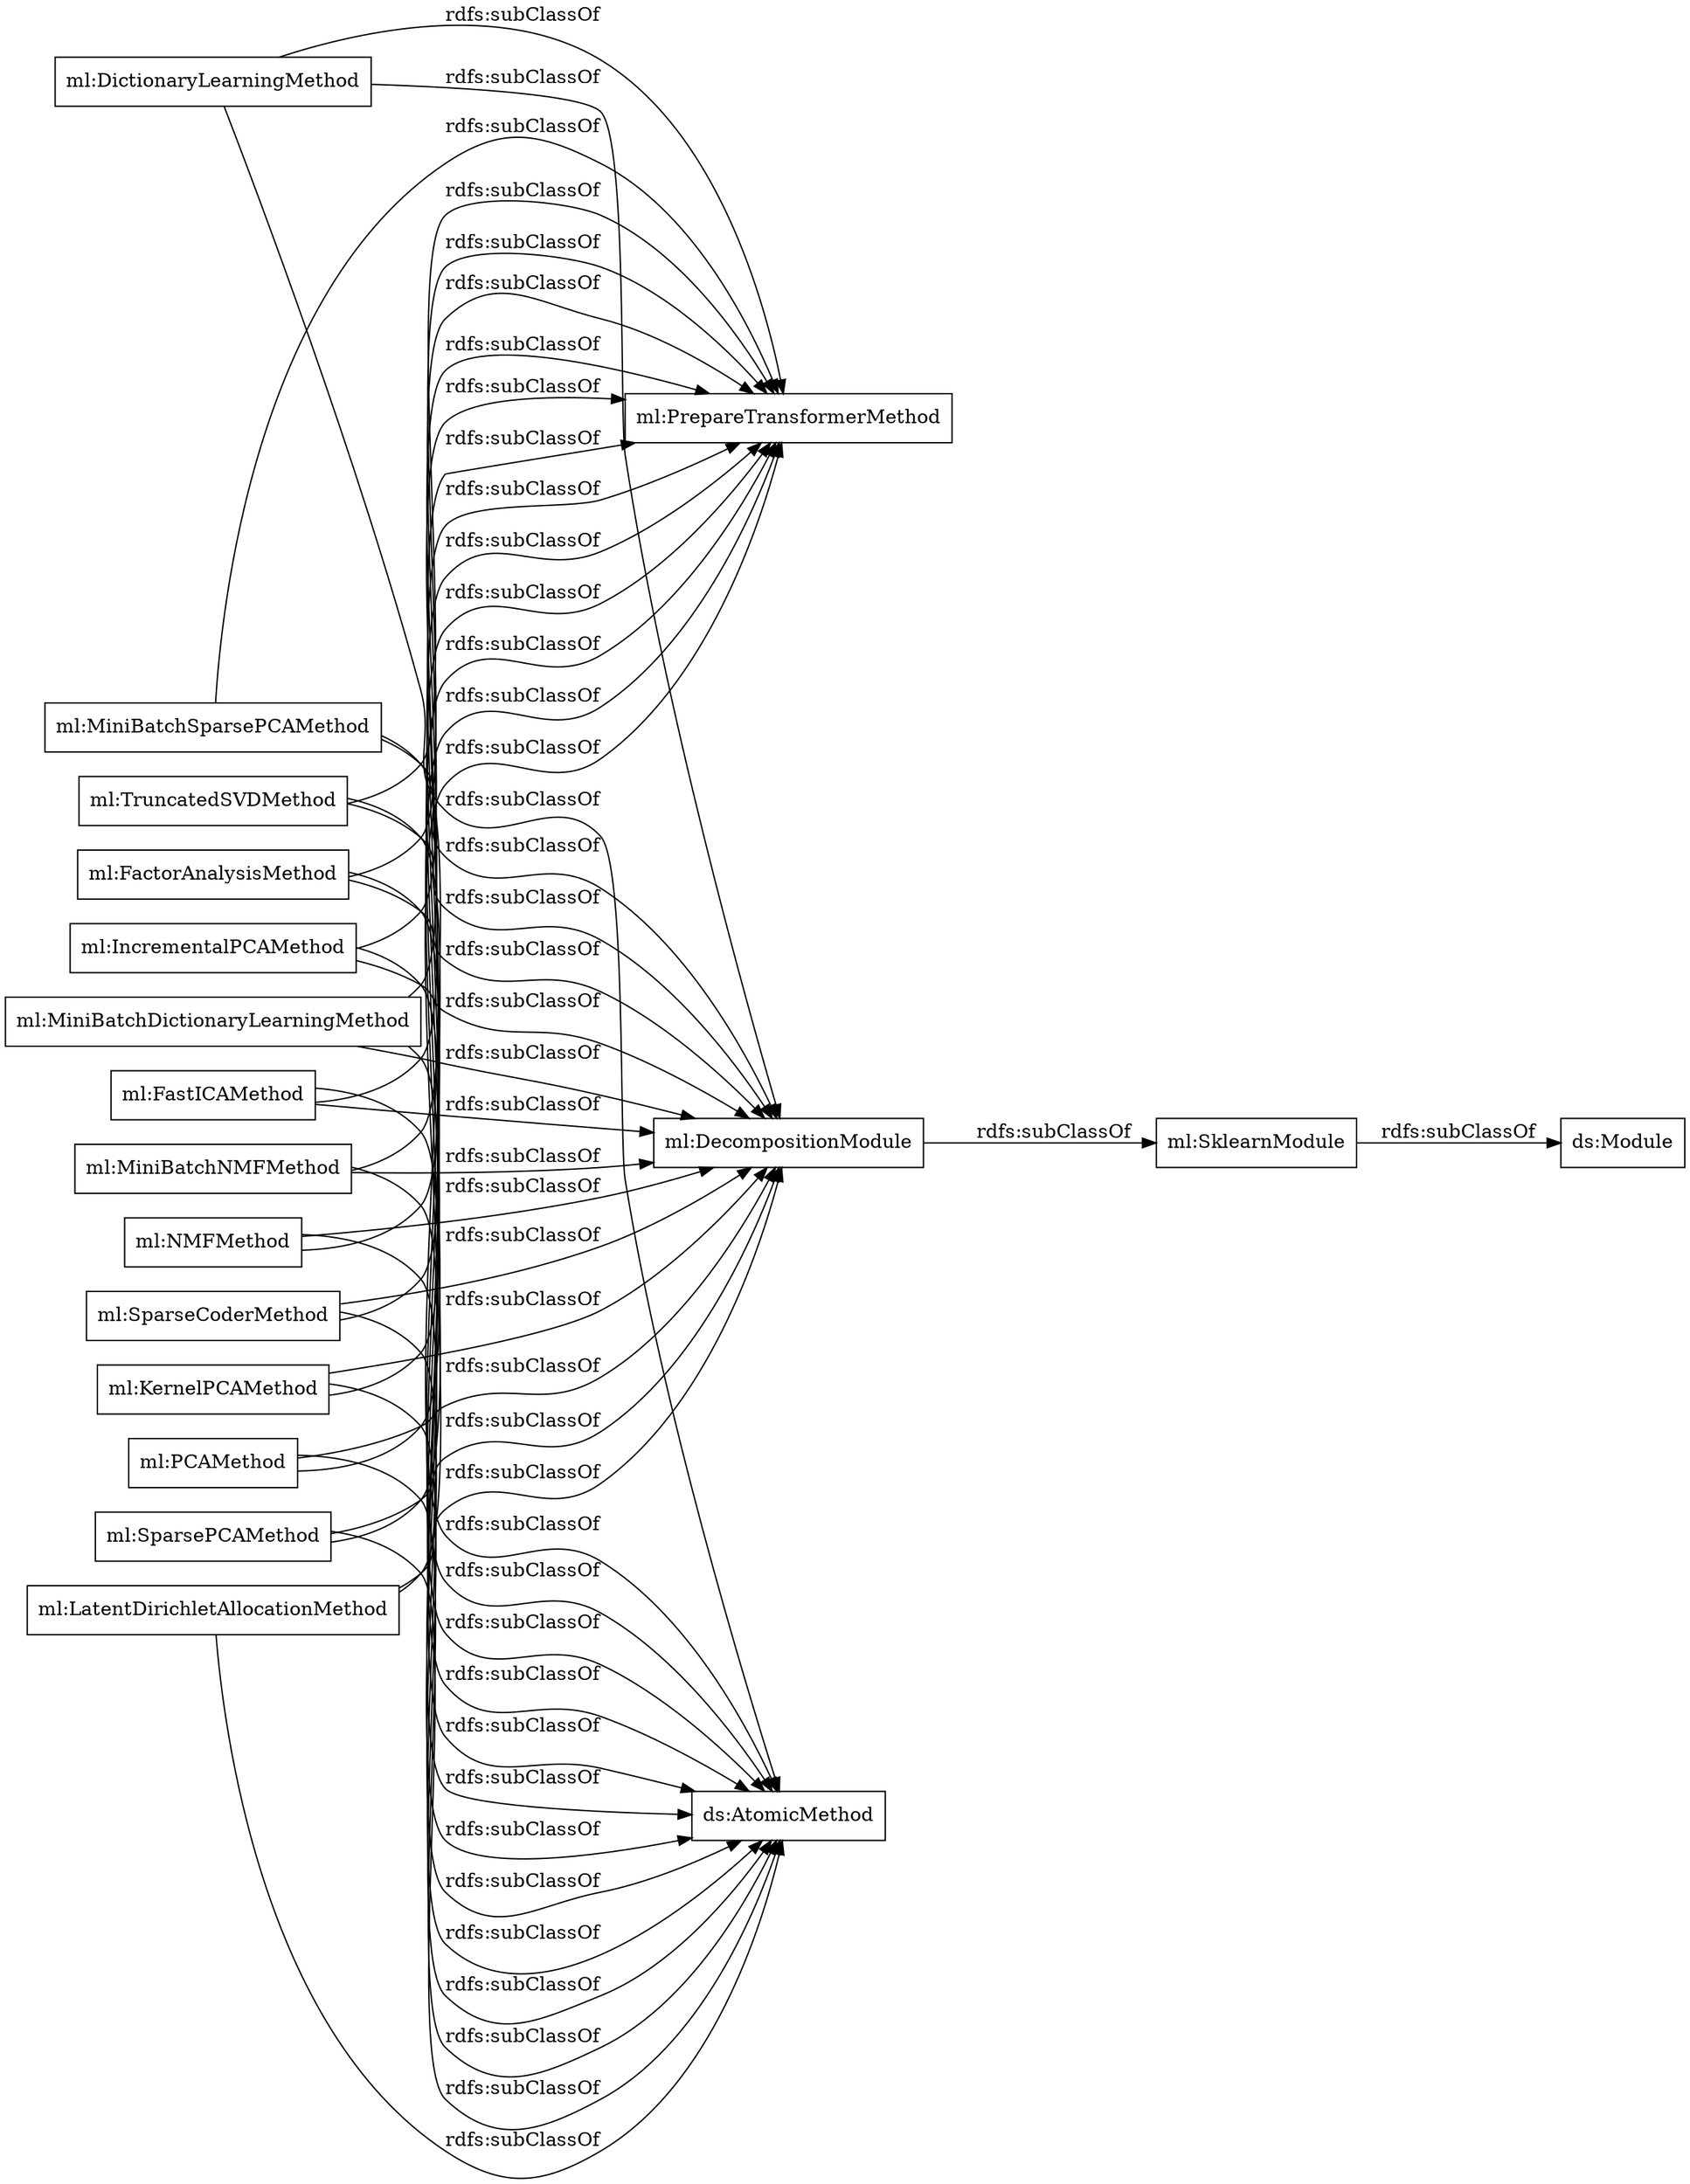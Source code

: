 digraph ar2dtool_diagram { 
rankdir=LR;
size="1000"
node [shape = rectangle, color="black"]; "ml:DictionaryLearningMethod" "ml:NMFMethod" "ml:MiniBatchDictionaryLearningMethod" "ml:MiniBatchNMFMethod" "ml:KernelPCAMethod" "ml:TruncatedSVDMethod" "ml:FastICAMethod" "ml:FactorAnalysisMethod" "ml:SklearnModule" "ml:DecompositionModule" "ml:MiniBatchSparsePCAMethod" "ml:PCAMethod" "ml:IncrementalPCAMethod" "ml:SparseCoderMethod" "ml:SparsePCAMethod" "ml:LatentDirichletAllocationMethod" ; /*classes style*/
	"ml:SklearnModule" -> "ds:Module" [ label = "rdfs:subClassOf" ];
	"ml:SparseCoderMethod" -> "ml:PrepareTransformerMethod" [ label = "rdfs:subClassOf" ];
	"ml:SparseCoderMethod" -> "ml:DecompositionModule" [ label = "rdfs:subClassOf" ];
	"ml:SparseCoderMethod" -> "ds:AtomicMethod" [ label = "rdfs:subClassOf" ];
	"ml:MiniBatchNMFMethod" -> "ml:PrepareTransformerMethod" [ label = "rdfs:subClassOf" ];
	"ml:MiniBatchNMFMethod" -> "ml:DecompositionModule" [ label = "rdfs:subClassOf" ];
	"ml:MiniBatchNMFMethod" -> "ds:AtomicMethod" [ label = "rdfs:subClassOf" ];
	"ml:IncrementalPCAMethod" -> "ml:PrepareTransformerMethod" [ label = "rdfs:subClassOf" ];
	"ml:IncrementalPCAMethod" -> "ml:DecompositionModule" [ label = "rdfs:subClassOf" ];
	"ml:IncrementalPCAMethod" -> "ds:AtomicMethod" [ label = "rdfs:subClassOf" ];
	"ml:FactorAnalysisMethod" -> "ml:PrepareTransformerMethod" [ label = "rdfs:subClassOf" ];
	"ml:FactorAnalysisMethod" -> "ml:DecompositionModule" [ label = "rdfs:subClassOf" ];
	"ml:FactorAnalysisMethod" -> "ds:AtomicMethod" [ label = "rdfs:subClassOf" ];
	"ml:NMFMethod" -> "ml:PrepareTransformerMethod" [ label = "rdfs:subClassOf" ];
	"ml:NMFMethod" -> "ml:DecompositionModule" [ label = "rdfs:subClassOf" ];
	"ml:NMFMethod" -> "ds:AtomicMethod" [ label = "rdfs:subClassOf" ];
	"ml:SparsePCAMethod" -> "ml:PrepareTransformerMethod" [ label = "rdfs:subClassOf" ];
	"ml:SparsePCAMethod" -> "ml:DecompositionModule" [ label = "rdfs:subClassOf" ];
	"ml:SparsePCAMethod" -> "ds:AtomicMethod" [ label = "rdfs:subClassOf" ];
	"ml:FastICAMethod" -> "ml:PrepareTransformerMethod" [ label = "rdfs:subClassOf" ];
	"ml:FastICAMethod" -> "ml:DecompositionModule" [ label = "rdfs:subClassOf" ];
	"ml:FastICAMethod" -> "ds:AtomicMethod" [ label = "rdfs:subClassOf" ];
	"ml:LatentDirichletAllocationMethod" -> "ml:PrepareTransformerMethod" [ label = "rdfs:subClassOf" ];
	"ml:LatentDirichletAllocationMethod" -> "ml:DecompositionModule" [ label = "rdfs:subClassOf" ];
	"ml:LatentDirichletAllocationMethod" -> "ds:AtomicMethod" [ label = "rdfs:subClassOf" ];
	"ml:TruncatedSVDMethod" -> "ml:PrepareTransformerMethod" [ label = "rdfs:subClassOf" ];
	"ml:TruncatedSVDMethod" -> "ml:DecompositionModule" [ label = "rdfs:subClassOf" ];
	"ml:TruncatedSVDMethod" -> "ds:AtomicMethod" [ label = "rdfs:subClassOf" ];
	"ml:DecompositionModule" -> "ml:SklearnModule" [ label = "rdfs:subClassOf" ];
	"ml:PCAMethod" -> "ml:PrepareTransformerMethod" [ label = "rdfs:subClassOf" ];
	"ml:PCAMethod" -> "ml:DecompositionModule" [ label = "rdfs:subClassOf" ];
	"ml:PCAMethod" -> "ds:AtomicMethod" [ label = "rdfs:subClassOf" ];
	"ml:MiniBatchDictionaryLearningMethod" -> "ml:PrepareTransformerMethod" [ label = "rdfs:subClassOf" ];
	"ml:MiniBatchDictionaryLearningMethod" -> "ml:DecompositionModule" [ label = "rdfs:subClassOf" ];
	"ml:MiniBatchDictionaryLearningMethod" -> "ds:AtomicMethod" [ label = "rdfs:subClassOf" ];
	"ml:DictionaryLearningMethod" -> "ml:PrepareTransformerMethod" [ label = "rdfs:subClassOf" ];
	"ml:DictionaryLearningMethod" -> "ml:DecompositionModule" [ label = "rdfs:subClassOf" ];
	"ml:DictionaryLearningMethod" -> "ds:AtomicMethod" [ label = "rdfs:subClassOf" ];
	"ml:KernelPCAMethod" -> "ml:PrepareTransformerMethod" [ label = "rdfs:subClassOf" ];
	"ml:KernelPCAMethod" -> "ml:DecompositionModule" [ label = "rdfs:subClassOf" ];
	"ml:KernelPCAMethod" -> "ds:AtomicMethod" [ label = "rdfs:subClassOf" ];
	"ml:MiniBatchSparsePCAMethod" -> "ml:PrepareTransformerMethod" [ label = "rdfs:subClassOf" ];
	"ml:MiniBatchSparsePCAMethod" -> "ml:DecompositionModule" [ label = "rdfs:subClassOf" ];
	"ml:MiniBatchSparsePCAMethod" -> "ds:AtomicMethod" [ label = "rdfs:subClassOf" ];

}
